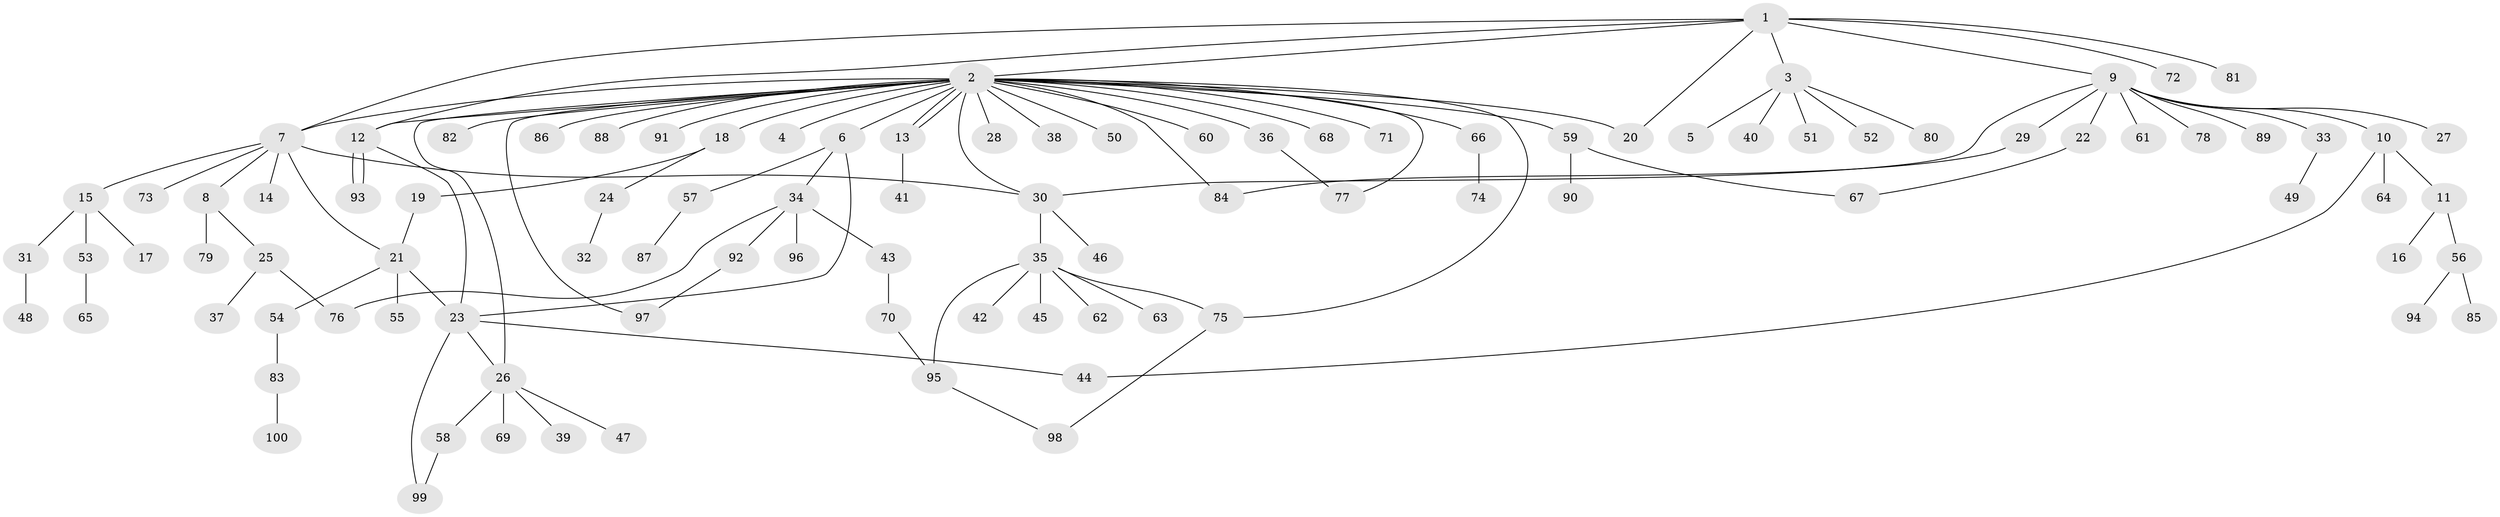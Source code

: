 // Generated by graph-tools (version 1.1) at 2025/38/02/21/25 10:38:54]
// undirected, 100 vertices, 120 edges
graph export_dot {
graph [start="1"]
  node [color=gray90,style=filled];
  1;
  2;
  3;
  4;
  5;
  6;
  7;
  8;
  9;
  10;
  11;
  12;
  13;
  14;
  15;
  16;
  17;
  18;
  19;
  20;
  21;
  22;
  23;
  24;
  25;
  26;
  27;
  28;
  29;
  30;
  31;
  32;
  33;
  34;
  35;
  36;
  37;
  38;
  39;
  40;
  41;
  42;
  43;
  44;
  45;
  46;
  47;
  48;
  49;
  50;
  51;
  52;
  53;
  54;
  55;
  56;
  57;
  58;
  59;
  60;
  61;
  62;
  63;
  64;
  65;
  66;
  67;
  68;
  69;
  70;
  71;
  72;
  73;
  74;
  75;
  76;
  77;
  78;
  79;
  80;
  81;
  82;
  83;
  84;
  85;
  86;
  87;
  88;
  89;
  90;
  91;
  92;
  93;
  94;
  95;
  96;
  97;
  98;
  99;
  100;
  1 -- 2;
  1 -- 3;
  1 -- 7;
  1 -- 9;
  1 -- 12;
  1 -- 20;
  1 -- 72;
  1 -- 81;
  2 -- 4;
  2 -- 6;
  2 -- 7;
  2 -- 12;
  2 -- 13;
  2 -- 13;
  2 -- 18;
  2 -- 20;
  2 -- 26;
  2 -- 28;
  2 -- 30;
  2 -- 36;
  2 -- 38;
  2 -- 50;
  2 -- 59;
  2 -- 60;
  2 -- 66;
  2 -- 68;
  2 -- 71;
  2 -- 75;
  2 -- 77;
  2 -- 82;
  2 -- 84;
  2 -- 86;
  2 -- 88;
  2 -- 91;
  2 -- 97;
  3 -- 5;
  3 -- 40;
  3 -- 51;
  3 -- 52;
  3 -- 80;
  6 -- 23;
  6 -- 34;
  6 -- 57;
  7 -- 8;
  7 -- 14;
  7 -- 15;
  7 -- 21;
  7 -- 30;
  7 -- 73;
  8 -- 25;
  8 -- 79;
  9 -- 10;
  9 -- 22;
  9 -- 27;
  9 -- 29;
  9 -- 30;
  9 -- 33;
  9 -- 61;
  9 -- 78;
  9 -- 89;
  10 -- 11;
  10 -- 44;
  10 -- 64;
  11 -- 16;
  11 -- 56;
  12 -- 23;
  12 -- 93;
  12 -- 93;
  13 -- 41;
  15 -- 17;
  15 -- 31;
  15 -- 53;
  18 -- 19;
  18 -- 24;
  19 -- 21;
  21 -- 23;
  21 -- 54;
  21 -- 55;
  22 -- 67;
  23 -- 26;
  23 -- 44;
  23 -- 99;
  24 -- 32;
  25 -- 37;
  25 -- 76;
  26 -- 39;
  26 -- 47;
  26 -- 58;
  26 -- 69;
  29 -- 84;
  30 -- 35;
  30 -- 46;
  31 -- 48;
  33 -- 49;
  34 -- 43;
  34 -- 76;
  34 -- 92;
  34 -- 96;
  35 -- 42;
  35 -- 45;
  35 -- 62;
  35 -- 63;
  35 -- 75;
  35 -- 95;
  36 -- 77;
  43 -- 70;
  53 -- 65;
  54 -- 83;
  56 -- 85;
  56 -- 94;
  57 -- 87;
  58 -- 99;
  59 -- 67;
  59 -- 90;
  66 -- 74;
  70 -- 95;
  75 -- 98;
  83 -- 100;
  92 -- 97;
  95 -- 98;
}

